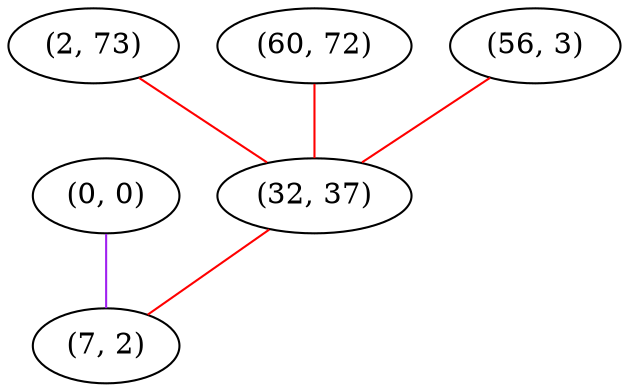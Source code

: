 graph "" {
"(0, 0)";
"(2, 73)";
"(60, 72)";
"(56, 3)";
"(32, 37)";
"(7, 2)";
"(0, 0)" -- "(7, 2)"  [color=purple, key=0, weight=4];
"(2, 73)" -- "(32, 37)"  [color=red, key=0, weight=1];
"(60, 72)" -- "(32, 37)"  [color=red, key=0, weight=1];
"(56, 3)" -- "(32, 37)"  [color=red, key=0, weight=1];
"(32, 37)" -- "(7, 2)"  [color=red, key=0, weight=1];
}
